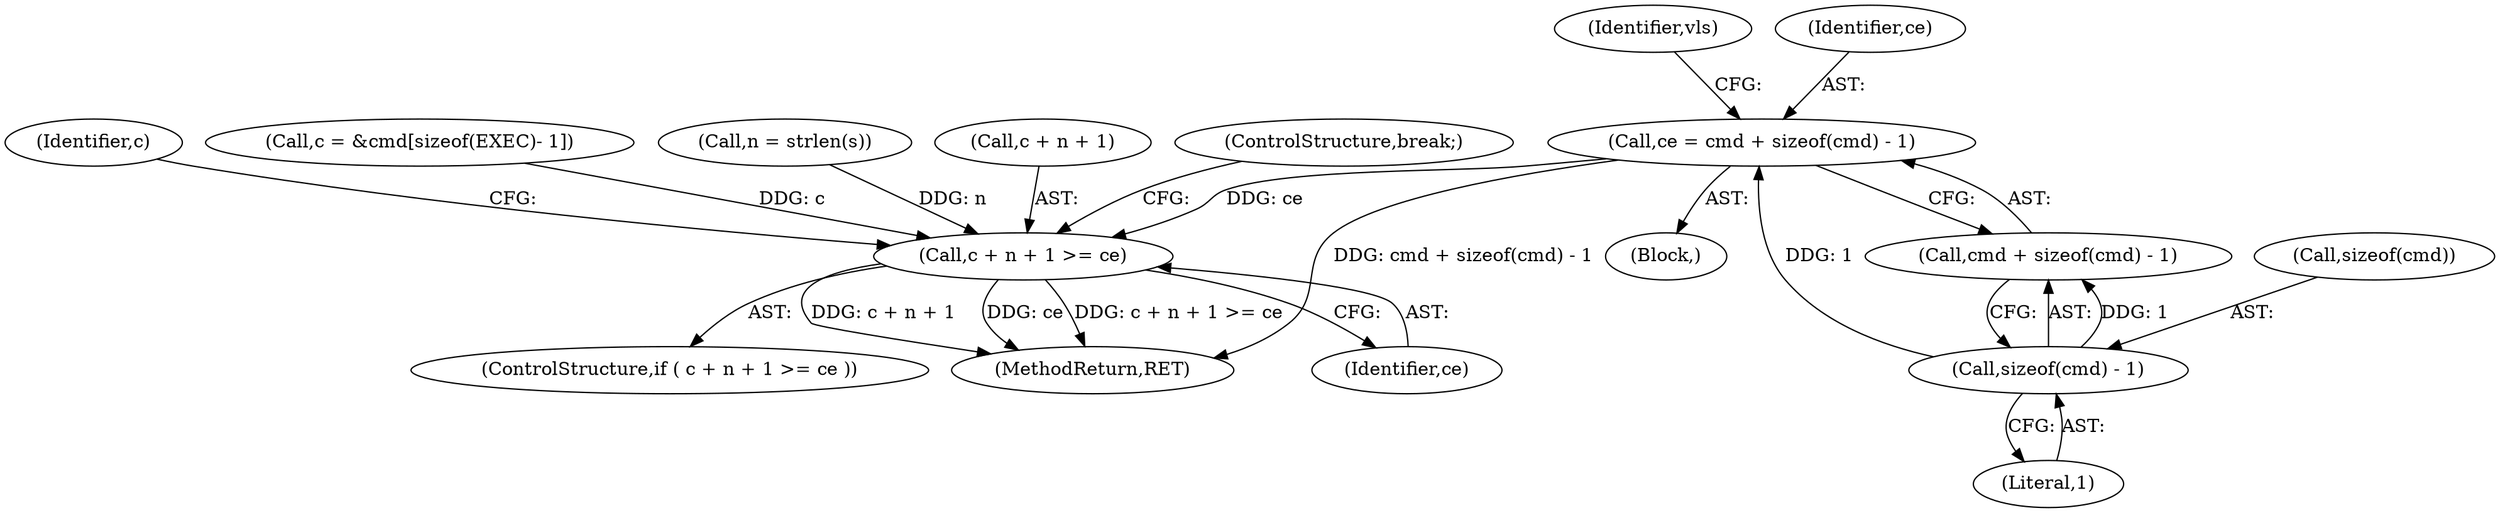 digraph "0_picocom_1ebc60b20fbe9a02436d5cbbf8951714e749ddb1_0@API" {
"1000264" [label="(Call,ce = cmd + sizeof(cmd) - 1)"];
"1000268" [label="(Call,sizeof(cmd) - 1)"];
"1000281" [label="(Call,c + n + 1 >= ce)"];
"1000281" [label="(Call,c + n + 1 >= ce)"];
"1000290" [label="(Identifier,c)"];
"1000255" [label="(Call,c = &cmd[sizeof(EXEC)- 1])"];
"1000246" [label="(Block,)"];
"1000280" [label="(ControlStructure,if ( c + n + 1 >= ce ))"];
"1000268" [label="(Call,sizeof(cmd) - 1)"];
"1000269" [label="(Call,sizeof(cmd))"];
"1000273" [label="(Identifier,vls)"];
"1000265" [label="(Identifier,ce)"];
"1000331" [label="(MethodReturn,RET)"];
"1000266" [label="(Call,cmd + sizeof(cmd) - 1)"];
"1000287" [label="(Identifier,ce)"];
"1000271" [label="(Literal,1)"];
"1000276" [label="(Call,n = strlen(s))"];
"1000264" [label="(Call,ce = cmd + sizeof(cmd) - 1)"];
"1000282" [label="(Call,c + n + 1)"];
"1000288" [label="(ControlStructure,break;)"];
"1000264" -> "1000246"  [label="AST: "];
"1000264" -> "1000266"  [label="CFG: "];
"1000265" -> "1000264"  [label="AST: "];
"1000266" -> "1000264"  [label="AST: "];
"1000273" -> "1000264"  [label="CFG: "];
"1000264" -> "1000331"  [label="DDG: cmd + sizeof(cmd) - 1"];
"1000268" -> "1000264"  [label="DDG: 1"];
"1000264" -> "1000281"  [label="DDG: ce"];
"1000268" -> "1000266"  [label="AST: "];
"1000268" -> "1000271"  [label="CFG: "];
"1000269" -> "1000268"  [label="AST: "];
"1000271" -> "1000268"  [label="AST: "];
"1000266" -> "1000268"  [label="CFG: "];
"1000268" -> "1000266"  [label="DDG: 1"];
"1000281" -> "1000280"  [label="AST: "];
"1000281" -> "1000287"  [label="CFG: "];
"1000282" -> "1000281"  [label="AST: "];
"1000287" -> "1000281"  [label="AST: "];
"1000288" -> "1000281"  [label="CFG: "];
"1000290" -> "1000281"  [label="CFG: "];
"1000281" -> "1000331"  [label="DDG: c + n + 1"];
"1000281" -> "1000331"  [label="DDG: ce"];
"1000281" -> "1000331"  [label="DDG: c + n + 1 >= ce"];
"1000255" -> "1000281"  [label="DDG: c"];
"1000276" -> "1000281"  [label="DDG: n"];
}
